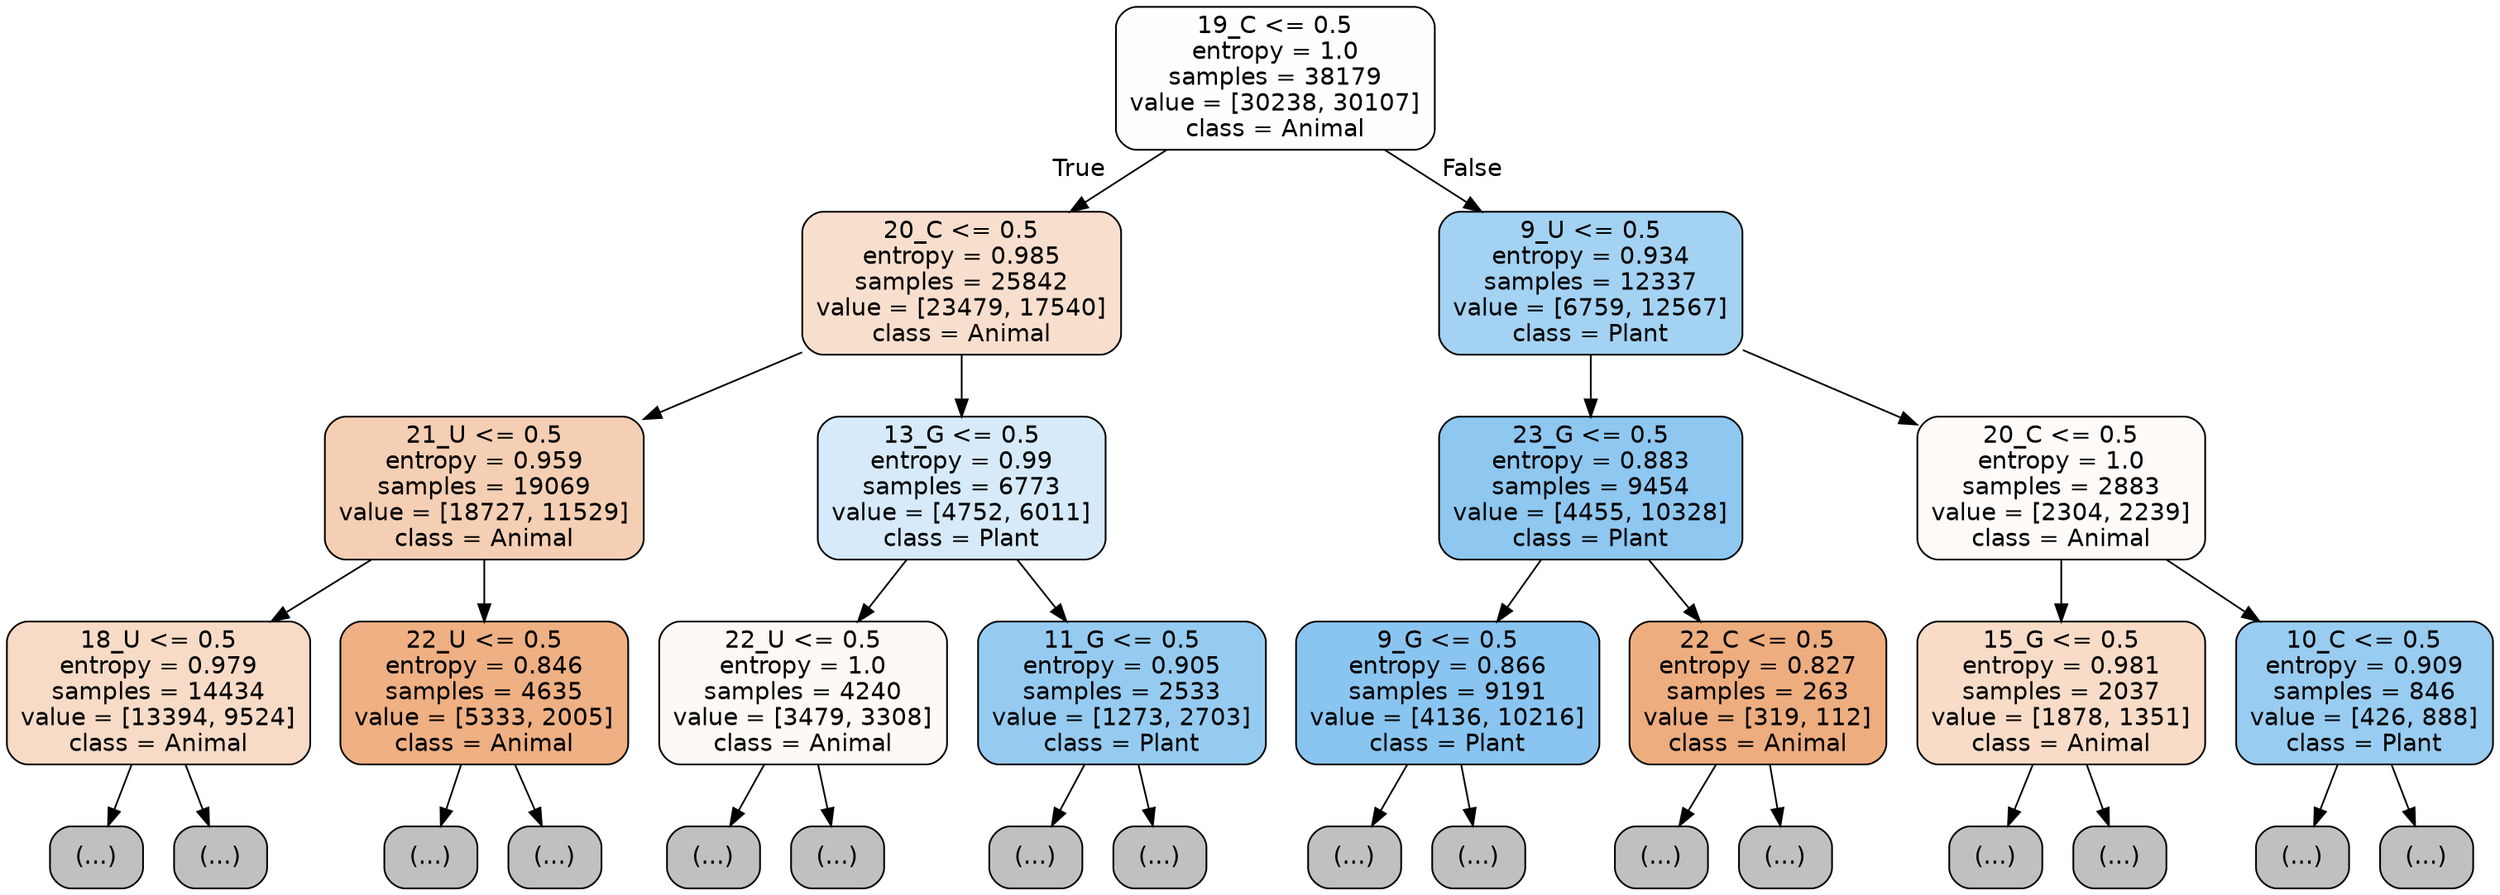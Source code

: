digraph Tree {
node [shape=box, style="filled, rounded", color="black", fontname="helvetica"] ;
edge [fontname="helvetica"] ;
0 [label="19_C <= 0.5\nentropy = 1.0\nsamples = 38179\nvalue = [30238, 30107]\nclass = Animal", fillcolor="#fffefe"] ;
1 [label="20_C <= 0.5\nentropy = 0.985\nsamples = 25842\nvalue = [23479, 17540]\nclass = Animal", fillcolor="#f8dfcd"] ;
0 -> 1 [labeldistance=2.5, labelangle=45, headlabel="True"] ;
2 [label="21_U <= 0.5\nentropy = 0.959\nsamples = 19069\nvalue = [18727, 11529]\nclass = Animal", fillcolor="#f5cfb3"] ;
1 -> 2 ;
3 [label="18_U <= 0.5\nentropy = 0.979\nsamples = 14434\nvalue = [13394, 9524]\nclass = Animal", fillcolor="#f7dbc6"] ;
2 -> 3 ;
4 [label="(...)", fillcolor="#C0C0C0"] ;
3 -> 4 ;
5879 [label="(...)", fillcolor="#C0C0C0"] ;
3 -> 5879 ;
7954 [label="22_U <= 0.5\nentropy = 0.846\nsamples = 4635\nvalue = [5333, 2005]\nclass = Animal", fillcolor="#efb083"] ;
2 -> 7954 ;
7955 [label="(...)", fillcolor="#C0C0C0"] ;
7954 -> 7955 ;
9554 [label="(...)", fillcolor="#C0C0C0"] ;
7954 -> 9554 ;
9833 [label="13_G <= 0.5\nentropy = 0.99\nsamples = 6773\nvalue = [4752, 6011]\nclass = Plant", fillcolor="#d6eafa"] ;
1 -> 9833 ;
9834 [label="22_U <= 0.5\nentropy = 1.0\nsamples = 4240\nvalue = [3479, 3308]\nclass = Animal", fillcolor="#fef9f5"] ;
9833 -> 9834 ;
9835 [label="(...)", fillcolor="#C0C0C0"] ;
9834 -> 9835 ;
11764 [label="(...)", fillcolor="#C0C0C0"] ;
9834 -> 11764 ;
12057 [label="11_G <= 0.5\nentropy = 0.905\nsamples = 2533\nvalue = [1273, 2703]\nclass = Plant", fillcolor="#96cbf1"] ;
9833 -> 12057 ;
12058 [label="(...)", fillcolor="#C0C0C0"] ;
12057 -> 12058 ;
12673 [label="(...)", fillcolor="#C0C0C0"] ;
12057 -> 12673 ;
12882 [label="9_U <= 0.5\nentropy = 0.934\nsamples = 12337\nvalue = [6759, 12567]\nclass = Plant", fillcolor="#a3d2f3"] ;
0 -> 12882 [labeldistance=2.5, labelangle=-45, headlabel="False"] ;
12883 [label="23_G <= 0.5\nentropy = 0.883\nsamples = 9454\nvalue = [4455, 10328]\nclass = Plant", fillcolor="#8ec7f0"] ;
12882 -> 12883 ;
12884 [label="9_G <= 0.5\nentropy = 0.866\nsamples = 9191\nvalue = [4136, 10216]\nclass = Plant", fillcolor="#89c5f0"] ;
12883 -> 12884 ;
12885 [label="(...)", fillcolor="#C0C0C0"] ;
12884 -> 12885 ;
14808 [label="(...)", fillcolor="#C0C0C0"] ;
12884 -> 14808 ;
15839 [label="22_C <= 0.5\nentropy = 0.827\nsamples = 263\nvalue = [319, 112]\nclass = Animal", fillcolor="#eead7f"] ;
12883 -> 15839 ;
15840 [label="(...)", fillcolor="#C0C0C0"] ;
15839 -> 15840 ;
15927 [label="(...)", fillcolor="#C0C0C0"] ;
15839 -> 15927 ;
15950 [label="20_C <= 0.5\nentropy = 1.0\nsamples = 2883\nvalue = [2304, 2239]\nclass = Animal", fillcolor="#fefbf9"] ;
12882 -> 15950 ;
15951 [label="15_G <= 0.5\nentropy = 0.981\nsamples = 2037\nvalue = [1878, 1351]\nclass = Animal", fillcolor="#f8dcc7"] ;
15950 -> 15951 ;
15952 [label="(...)", fillcolor="#C0C0C0"] ;
15951 -> 15952 ;
16673 [label="(...)", fillcolor="#C0C0C0"] ;
15951 -> 16673 ;
16934 [label="10_C <= 0.5\nentropy = 0.909\nsamples = 846\nvalue = [426, 888]\nclass = Plant", fillcolor="#98ccf1"] ;
15950 -> 16934 ;
16935 [label="(...)", fillcolor="#C0C0C0"] ;
16934 -> 16935 ;
17114 [label="(...)", fillcolor="#C0C0C0"] ;
16934 -> 17114 ;
}